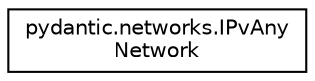 digraph "Graphical Class Hierarchy"
{
 // LATEX_PDF_SIZE
  edge [fontname="Helvetica",fontsize="10",labelfontname="Helvetica",labelfontsize="10"];
  node [fontname="Helvetica",fontsize="10",shape=record];
  rankdir="LR";
  Node0 [label="pydantic.networks.IPvAny\lNetwork",height=0.2,width=0.4,color="black", fillcolor="white", style="filled",URL="$classpydantic_1_1networks_1_1IPvAnyNetwork.html",tooltip=" "];
}

